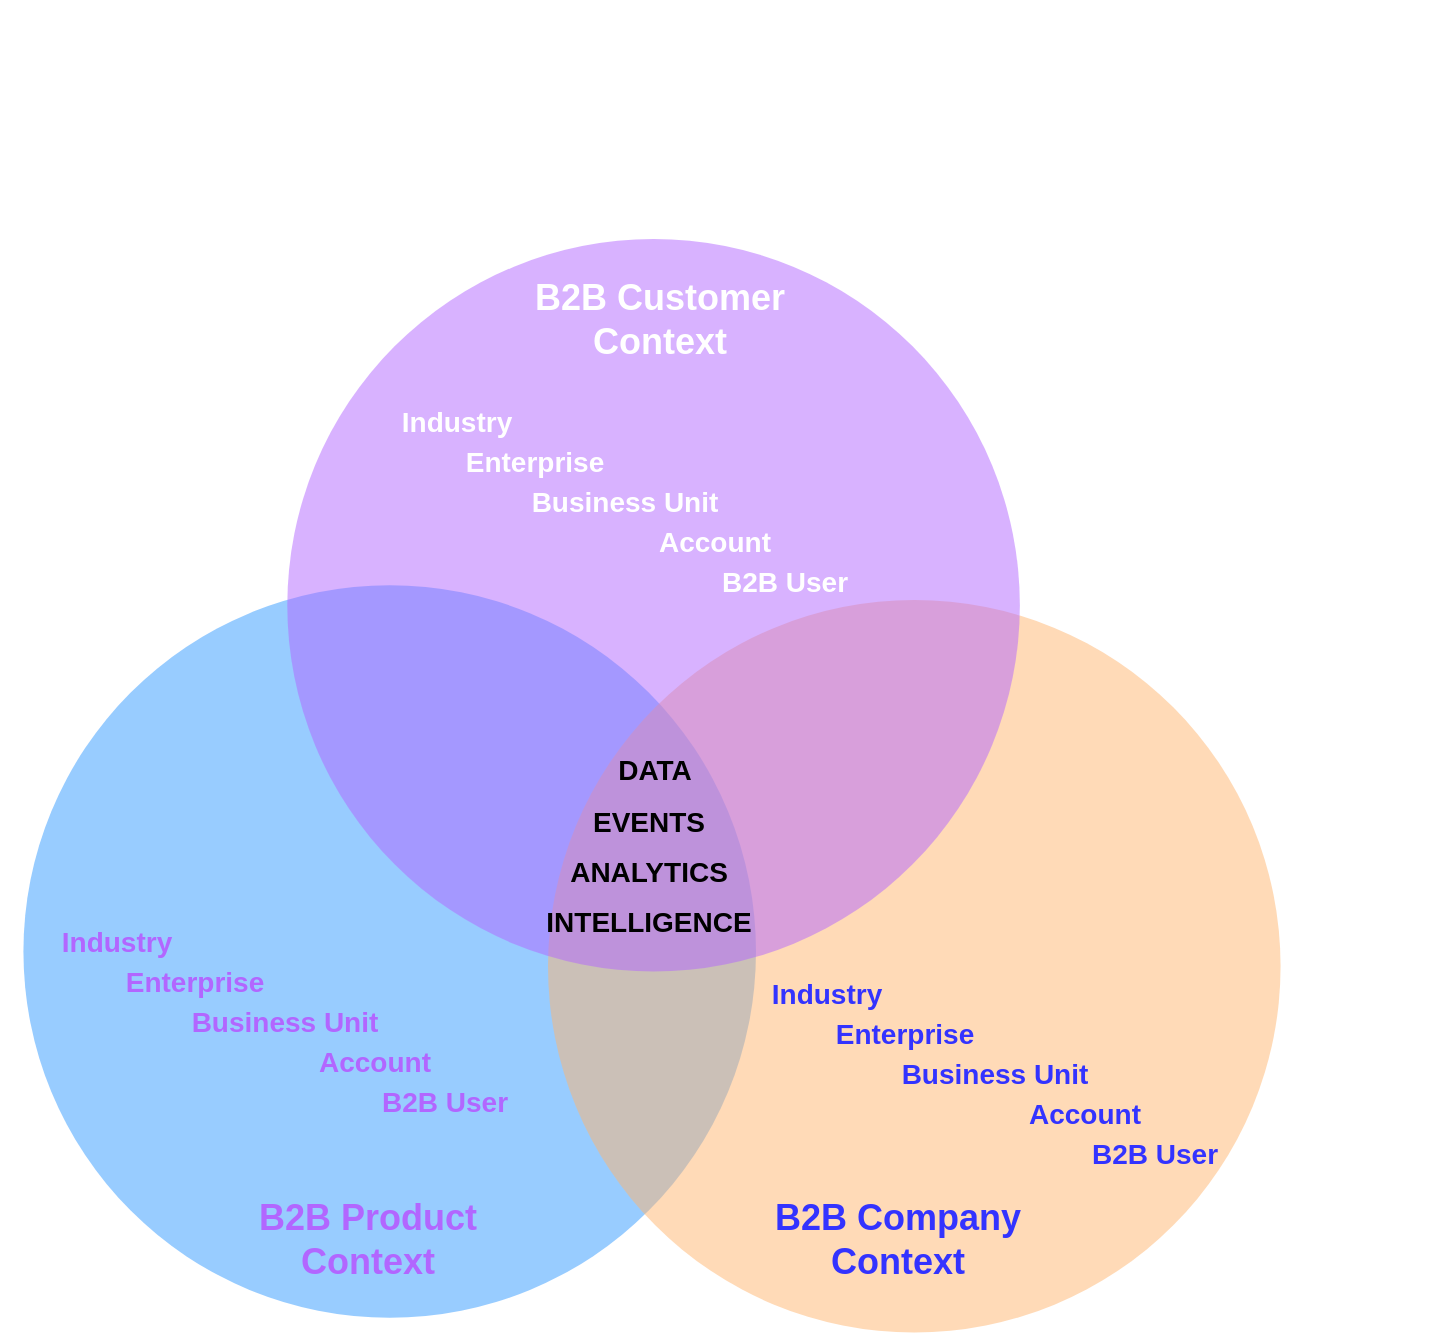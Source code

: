 <mxfile version="13.0.3" type="device"><diagram id="3228e29e-7158-1315-38df-8450db1d8a1d" name="Page-1"><mxGraphModel dx="868" dy="550" grid="1" gridSize="10" guides="1" tooltips="1" connect="1" arrows="1" fold="1" page="1" pageScale="1" pageWidth="1169" pageHeight="827" background="#ffffff" math="0" shadow="0"><root><mxCell id="0"/><mxCell id="1" parent="0"/><mxCell id="21658" value="" style="group" parent="1" vertex="1" connectable="0"><mxGeometry x="353.5" y="30" width="591" height="658.934" as="geometry"/></mxCell><mxCell id="21662" value="" style="ellipse;whiteSpace=wrap;html=1;aspect=fixed;rounded=1;shadow=0;glass=0;labelBackgroundColor=#FFFFFF;strokeColor=none;strokeWidth=2;fillColor=#3399FF;gradientColor=none;fontFamily=Helvetica;fontSize=25;fontColor=#2F5B7C;align=left;opacity=50;" parent="21658" vertex="1"><mxGeometry x="-115.79" y="292.648" width="366.286" height="366.286" as="geometry"/></mxCell><mxCell id="21660" value="" style="ellipse;whiteSpace=wrap;html=1;aspect=fixed;rounded=1;shadow=0;glass=0;labelBackgroundColor=#FFFFFF;strokeColor=none;strokeWidth=2;fillColor=#FFB570;gradientColor=none;fontFamily=Helvetica;fontSize=25;fontColor=#2F5B7C;align=left;opacity=50;" parent="21658" vertex="1"><mxGeometry x="146.504" y="299.998" width="366.286" height="366.286" as="geometry"/></mxCell><mxCell id="21661" value="" style="ellipse;whiteSpace=wrap;html=1;aspect=fixed;rounded=1;shadow=0;glass=0;labelBackgroundColor=#FFFFFF;strokeColor=none;strokeWidth=2;fillColor=#B266FF;gradientColor=none;fontFamily=Helvetica;fontSize=25;fontColor=#2F5B7C;align=left;opacity=50;" parent="21658" vertex="1"><mxGeometry x="16.146" y="119.5" width="366.286" height="366.286" as="geometry"/></mxCell><mxCell id="21668" value="&lt;font color=&quot;#ffffff&quot; size=&quot;1&quot;&gt;&lt;b style=&quot;font-size: 18px&quot;&gt;B2B Customer Context&lt;/b&gt;&lt;/font&gt;" style="text;html=1;strokeColor=none;fillColor=none;align=center;verticalAlign=middle;whiteSpace=wrap;rounded=0;shadow=1;labelBackgroundColor=none;fontSize=18;fontColor=#23445D;" parent="21658" vertex="1"><mxGeometry x="112" y="150" width="180" height="20" as="geometry"/></mxCell><mxCell id="A4r_OhVFYvL_9iyv4Mz_-21690" value="&lt;font color=&quot;#3333ff&quot; size=&quot;1&quot;&gt;&lt;b style=&quot;font-size: 18px&quot;&gt;B2B Company Context&lt;/b&gt;&lt;/font&gt;" style="text;html=1;strokeColor=none;fillColor=none;align=center;verticalAlign=middle;whiteSpace=wrap;rounded=0;shadow=1;labelBackgroundColor=none;fontSize=18;fontColor=#23445D;" vertex="1" parent="21658"><mxGeometry x="231.5" y="610" width="180" height="20" as="geometry"/></mxCell><mxCell id="A4r_OhVFYvL_9iyv4Mz_-21692" value="&lt;font color=&quot;#ffffff&quot;&gt;&lt;span style=&quot;font-size: 14px&quot;&gt;&lt;b&gt;Enterprise&lt;/b&gt;&lt;/span&gt;&lt;/font&gt;" style="text;html=1;strokeColor=none;fillColor=none;align=center;verticalAlign=middle;whiteSpace=wrap;rounded=0;shadow=1;labelBackgroundColor=none;fontSize=18;fontColor=#23445D;" vertex="1" parent="21658"><mxGeometry x="85.25" y="220" width="108.5" height="20" as="geometry"/></mxCell><mxCell id="A4r_OhVFYvL_9iyv4Mz_-21693" value="&lt;font color=&quot;#ffffff&quot;&gt;&lt;span style=&quot;font-size: 14px&quot;&gt;&lt;b&gt;Business Unit&lt;/b&gt;&lt;/span&gt;&lt;/font&gt;" style="text;html=1;strokeColor=none;fillColor=none;align=center;verticalAlign=middle;whiteSpace=wrap;rounded=0;shadow=1;labelBackgroundColor=none;fontSize=18;fontColor=#23445D;" vertex="1" parent="21658"><mxGeometry x="130.25" y="240" width="108.5" height="20" as="geometry"/></mxCell><mxCell id="A4r_OhVFYvL_9iyv4Mz_-21694" value="&lt;font color=&quot;#ffffff&quot;&gt;&lt;span style=&quot;font-size: 14px&quot;&gt;&lt;b&gt;Account&lt;/b&gt;&lt;/span&gt;&lt;/font&gt;" style="text;html=1;strokeColor=none;fillColor=none;align=center;verticalAlign=middle;whiteSpace=wrap;rounded=0;shadow=1;labelBackgroundColor=none;fontSize=18;fontColor=#23445D;" vertex="1" parent="21658"><mxGeometry x="175.75" y="260" width="108.5" height="20" as="geometry"/></mxCell><mxCell id="A4r_OhVFYvL_9iyv4Mz_-21695" value="&lt;font color=&quot;#ffffff&quot;&gt;&lt;span style=&quot;font-size: 14px&quot;&gt;&lt;b&gt;B2B User&lt;/b&gt;&lt;/span&gt;&lt;/font&gt;" style="text;html=1;strokeColor=none;fillColor=none;align=center;verticalAlign=middle;whiteSpace=wrap;rounded=0;shadow=1;labelBackgroundColor=none;fontSize=18;fontColor=#23445D;" vertex="1" parent="21658"><mxGeometry x="210.25" y="280" width="108.5" height="20" as="geometry"/></mxCell><mxCell id="A4r_OhVFYvL_9iyv4Mz_-21712" value="&lt;font color=&quot;#ffffff&quot;&gt;&lt;span style=&quot;font-size: 14px&quot;&gt;&lt;b&gt;Industry&lt;/b&gt;&lt;/span&gt;&lt;/font&gt;" style="text;html=1;strokeColor=none;fillColor=none;align=center;verticalAlign=middle;whiteSpace=wrap;rounded=0;shadow=1;labelBackgroundColor=none;fontSize=18;fontColor=#23445D;" vertex="1" parent="21658"><mxGeometry x="46.5" y="200" width="108.5" height="20" as="geometry"/></mxCell><mxCell id="A4r_OhVFYvL_9iyv4Mz_-21718" value="&lt;font&gt;&lt;span style=&quot;font-size: 14px&quot;&gt;&lt;b&gt;Enterprise&lt;/b&gt;&lt;/span&gt;&lt;/font&gt;" style="text;html=1;strokeColor=none;fillColor=none;align=center;verticalAlign=middle;whiteSpace=wrap;rounded=0;shadow=1;labelBackgroundColor=none;fontSize=18;fontColor=#3333FF;" vertex="1" parent="21658"><mxGeometry x="270.25" y="505.79" width="108.5" height="20" as="geometry"/></mxCell><mxCell id="A4r_OhVFYvL_9iyv4Mz_-21719" value="&lt;font&gt;&lt;span style=&quot;font-size: 14px&quot;&gt;&lt;b&gt;Business Unit&lt;/b&gt;&lt;/span&gt;&lt;/font&gt;" style="text;html=1;strokeColor=none;fillColor=none;align=center;verticalAlign=middle;whiteSpace=wrap;rounded=0;shadow=1;labelBackgroundColor=none;fontSize=18;fontColor=#3333FF;" vertex="1" parent="21658"><mxGeometry x="315.25" y="525.79" width="108.5" height="20" as="geometry"/></mxCell><mxCell id="A4r_OhVFYvL_9iyv4Mz_-21720" value="&lt;font&gt;&lt;span style=&quot;font-size: 14px&quot;&gt;&lt;b&gt;Account&lt;/b&gt;&lt;/span&gt;&lt;/font&gt;" style="text;html=1;strokeColor=none;fillColor=none;align=center;verticalAlign=middle;whiteSpace=wrap;rounded=0;shadow=1;labelBackgroundColor=none;fontSize=18;fontColor=#3333FF;" vertex="1" parent="21658"><mxGeometry x="360.75" y="545.79" width="108.5" height="20" as="geometry"/></mxCell><mxCell id="A4r_OhVFYvL_9iyv4Mz_-21721" value="&lt;span style=&quot;font-size: 14px&quot;&gt;&lt;b&gt;B2B User&lt;/b&gt;&lt;/span&gt;" style="text;html=1;strokeColor=none;fillColor=none;align=center;verticalAlign=middle;whiteSpace=wrap;rounded=0;shadow=1;labelBackgroundColor=none;fontSize=18;fontColor=#3333FF;" vertex="1" parent="21658"><mxGeometry x="395.25" y="565.79" width="108.5" height="20" as="geometry"/></mxCell><mxCell id="A4r_OhVFYvL_9iyv4Mz_-21722" value="&lt;font&gt;&lt;span style=&quot;font-size: 14px&quot;&gt;&lt;b&gt;Industry&lt;/b&gt;&lt;/span&gt;&lt;/font&gt;" style="text;html=1;strokeColor=none;fillColor=none;align=center;verticalAlign=middle;whiteSpace=wrap;rounded=0;shadow=1;labelBackgroundColor=none;fontSize=18;fontColor=#3333FF;" vertex="1" parent="21658"><mxGeometry x="231.5" y="485.79" width="108.5" height="20" as="geometry"/></mxCell><mxCell id="A4r_OhVFYvL_9iyv4Mz_-21739" value="&lt;font&gt;&lt;span style=&quot;font-size: 14px&quot;&gt;&lt;b&gt;DATA&lt;/b&gt;&lt;/span&gt;&lt;/font&gt;" style="text;html=1;strokeColor=none;fillColor=none;align=center;verticalAlign=middle;whiteSpace=wrap;rounded=0;shadow=1;labelBackgroundColor=none;fontSize=18;fontColor=#000000;" vertex="1" parent="21658"><mxGeometry x="145.04" y="374" width="108.5" height="20" as="geometry"/></mxCell><mxCell id="A4r_OhVFYvL_9iyv4Mz_-21740" value="&lt;span style=&quot;font-size: 14px&quot;&gt;&lt;b&gt;ANALYTICS&lt;/b&gt;&lt;/span&gt;" style="text;html=1;strokeColor=none;fillColor=none;align=center;verticalAlign=middle;whiteSpace=wrap;rounded=0;shadow=1;labelBackgroundColor=none;fontSize=18;fontColor=#000000;" vertex="1" parent="21658"><mxGeometry x="142" y="430" width="108.5" height="10" as="geometry"/></mxCell><mxCell id="A4r_OhVFYvL_9iyv4Mz_-21741" value="&lt;span style=&quot;font-size: 14px&quot;&gt;&lt;b&gt;INTELLIGENCE&lt;/b&gt;&lt;/span&gt;" style="text;html=1;strokeColor=none;fillColor=none;align=center;verticalAlign=middle;whiteSpace=wrap;rounded=0;shadow=1;labelBackgroundColor=none;fontSize=18;fontColor=#000000;" vertex="1" parent="21658"><mxGeometry x="142" y="450" width="108.5" height="20" as="geometry"/></mxCell><mxCell id="A4r_OhVFYvL_9iyv4Mz_-21742" value="&lt;font&gt;&lt;span style=&quot;font-size: 14px&quot;&gt;&lt;b&gt;EVENTS&lt;/b&gt;&lt;/span&gt;&lt;/font&gt;" style="text;html=1;strokeColor=none;fillColor=none;align=center;verticalAlign=middle;whiteSpace=wrap;rounded=0;shadow=1;labelBackgroundColor=none;fontSize=18;fontColor=#000000;" vertex="1" parent="21658"><mxGeometry x="142" y="400" width="108.5" height="20" as="geometry"/></mxCell><mxCell id="A4r_OhVFYvL_9iyv4Mz_-21696" value="&lt;font color=&quot;#b266ff&quot; size=&quot;1&quot;&gt;&lt;b style=&quot;font-size: 18px&quot;&gt;B2B Product Context&lt;/b&gt;&lt;/font&gt;" style="text;html=1;strokeColor=none;fillColor=none;align=center;verticalAlign=middle;whiteSpace=wrap;rounded=0;shadow=1;labelBackgroundColor=none;fontSize=18;fontColor=#23445D;" vertex="1" parent="1"><mxGeometry x="320" y="640" width="180" height="20" as="geometry"/></mxCell><mxCell id="A4r_OhVFYvL_9iyv4Mz_-21713" value="&lt;font&gt;&lt;span style=&quot;font-size: 14px&quot;&gt;&lt;b&gt;Enterprise&lt;/b&gt;&lt;/span&gt;&lt;/font&gt;" style="text;html=1;strokeColor=none;fillColor=none;align=center;verticalAlign=middle;whiteSpace=wrap;rounded=0;shadow=1;labelBackgroundColor=none;fontSize=18;fontColor=#B266FF;" vertex="1" parent="1"><mxGeometry x="268.75" y="510" width="108.5" height="20" as="geometry"/></mxCell><mxCell id="A4r_OhVFYvL_9iyv4Mz_-21714" value="&lt;font&gt;&lt;span style=&quot;font-size: 14px&quot;&gt;&lt;b&gt;Business Unit&lt;/b&gt;&lt;/span&gt;&lt;/font&gt;" style="text;html=1;strokeColor=none;fillColor=none;align=center;verticalAlign=middle;whiteSpace=wrap;rounded=0;shadow=1;labelBackgroundColor=none;fontSize=18;fontColor=#B266FF;" vertex="1" parent="1"><mxGeometry x="313.75" y="530" width="108.5" height="20" as="geometry"/></mxCell><mxCell id="A4r_OhVFYvL_9iyv4Mz_-21715" value="&lt;font&gt;&lt;span style=&quot;font-size: 14px&quot;&gt;&lt;b&gt;Account&lt;/b&gt;&lt;/span&gt;&lt;/font&gt;" style="text;html=1;strokeColor=none;fillColor=none;align=center;verticalAlign=middle;whiteSpace=wrap;rounded=0;shadow=1;labelBackgroundColor=none;fontSize=18;fontColor=#B266FF;" vertex="1" parent="1"><mxGeometry x="359.25" y="550" width="108.5" height="20" as="geometry"/></mxCell><mxCell id="A4r_OhVFYvL_9iyv4Mz_-21716" value="&lt;font&gt;&lt;span style=&quot;font-size: 14px&quot;&gt;&lt;b&gt;B2B User&lt;/b&gt;&lt;/span&gt;&lt;/font&gt;" style="text;html=1;strokeColor=none;fillColor=none;align=center;verticalAlign=middle;whiteSpace=wrap;rounded=0;shadow=1;labelBackgroundColor=none;fontSize=18;fontColor=#B266FF;" vertex="1" parent="1"><mxGeometry x="393.75" y="570" width="108.5" height="20" as="geometry"/></mxCell><mxCell id="A4r_OhVFYvL_9iyv4Mz_-21717" value="&lt;font&gt;&lt;span style=&quot;font-size: 14px&quot;&gt;&lt;b&gt;Industry&lt;/b&gt;&lt;/span&gt;&lt;/font&gt;" style="text;html=1;strokeColor=none;fillColor=none;align=center;verticalAlign=middle;whiteSpace=wrap;rounded=0;shadow=1;labelBackgroundColor=none;fontSize=18;fontColor=#B266FF;" vertex="1" parent="1"><mxGeometry x="230" y="490" width="108.5" height="20" as="geometry"/></mxCell></root></mxGraphModel></diagram></mxfile>